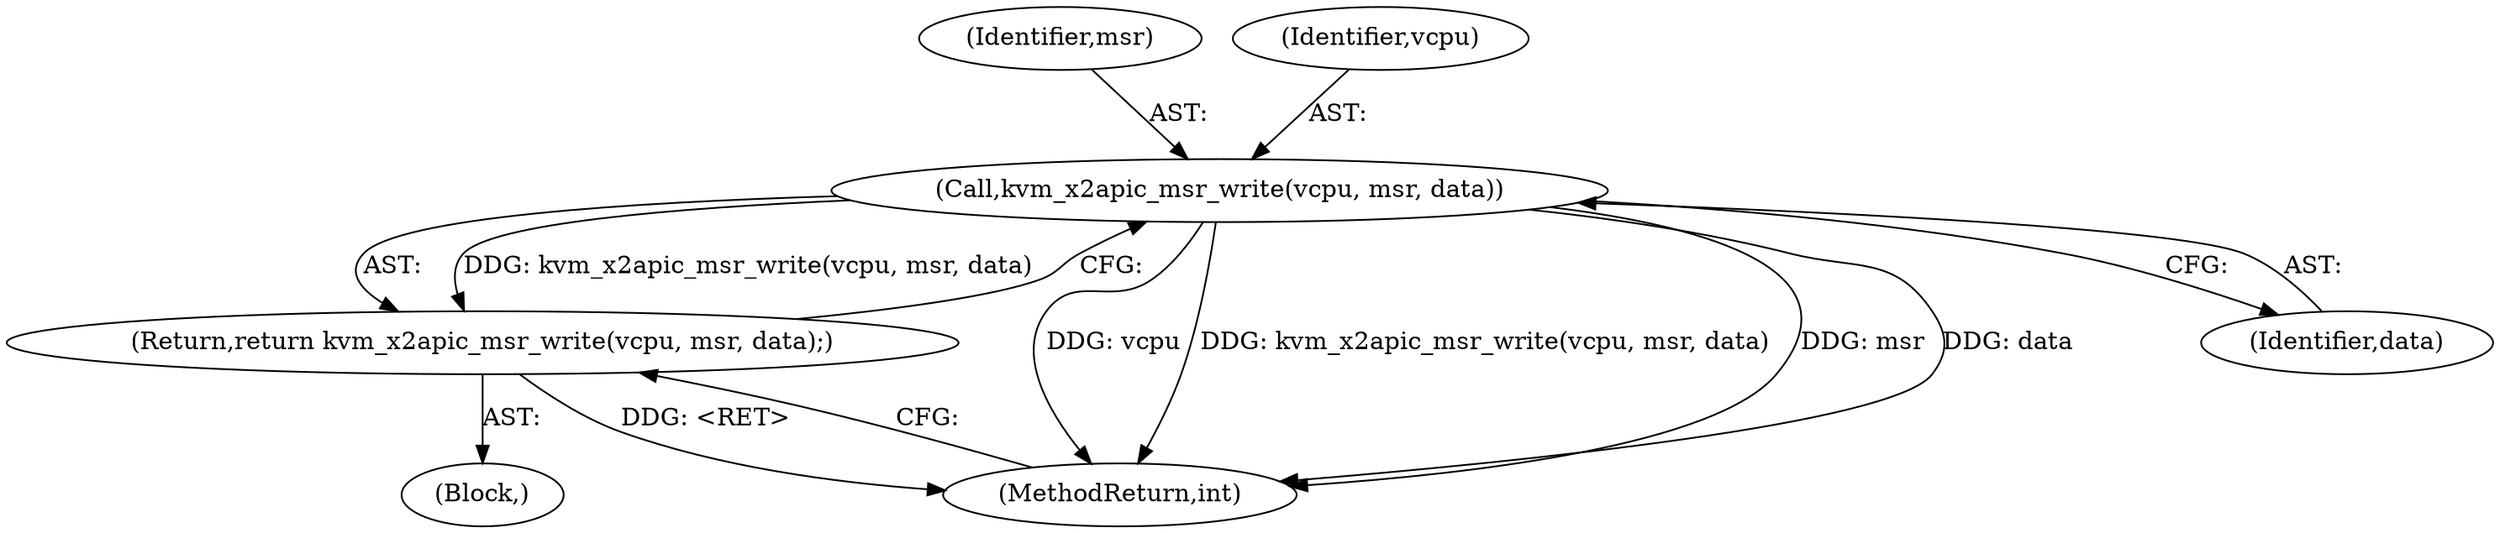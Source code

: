 digraph "0_linux_0b79459b482e85cb7426aa7da683a9f2c97aeae1_2@API" {
"1000226" [label="(Call,kvm_x2apic_msr_write(vcpu, msr, data))"];
"1000225" [label="(Return,return kvm_x2apic_msr_write(vcpu, msr, data);)"];
"1000133" [label="(Block,)"];
"1000225" [label="(Return,return kvm_x2apic_msr_write(vcpu, msr, data);)"];
"1000632" [label="(MethodReturn,int)"];
"1000228" [label="(Identifier,msr)"];
"1000229" [label="(Identifier,data)"];
"1000227" [label="(Identifier,vcpu)"];
"1000226" [label="(Call,kvm_x2apic_msr_write(vcpu, msr, data))"];
"1000226" -> "1000225"  [label="AST: "];
"1000226" -> "1000229"  [label="CFG: "];
"1000227" -> "1000226"  [label="AST: "];
"1000228" -> "1000226"  [label="AST: "];
"1000229" -> "1000226"  [label="AST: "];
"1000225" -> "1000226"  [label="CFG: "];
"1000226" -> "1000632"  [label="DDG: vcpu"];
"1000226" -> "1000632"  [label="DDG: kvm_x2apic_msr_write(vcpu, msr, data)"];
"1000226" -> "1000632"  [label="DDG: msr"];
"1000226" -> "1000632"  [label="DDG: data"];
"1000226" -> "1000225"  [label="DDG: kvm_x2apic_msr_write(vcpu, msr, data)"];
"1000225" -> "1000133"  [label="AST: "];
"1000632" -> "1000225"  [label="CFG: "];
"1000225" -> "1000632"  [label="DDG: <RET>"];
}
